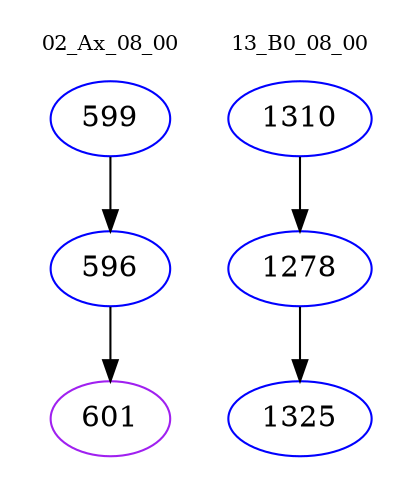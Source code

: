 digraph{
subgraph cluster_0 {
color = white
label = "02_Ax_08_00";
fontsize=10;
T0_599 [label="599", color="blue"]
T0_599 -> T0_596 [color="black"]
T0_596 [label="596", color="blue"]
T0_596 -> T0_601 [color="black"]
T0_601 [label="601", color="purple"]
}
subgraph cluster_1 {
color = white
label = "13_B0_08_00";
fontsize=10;
T1_1310 [label="1310", color="blue"]
T1_1310 -> T1_1278 [color="black"]
T1_1278 [label="1278", color="blue"]
T1_1278 -> T1_1325 [color="black"]
T1_1325 [label="1325", color="blue"]
}
}
